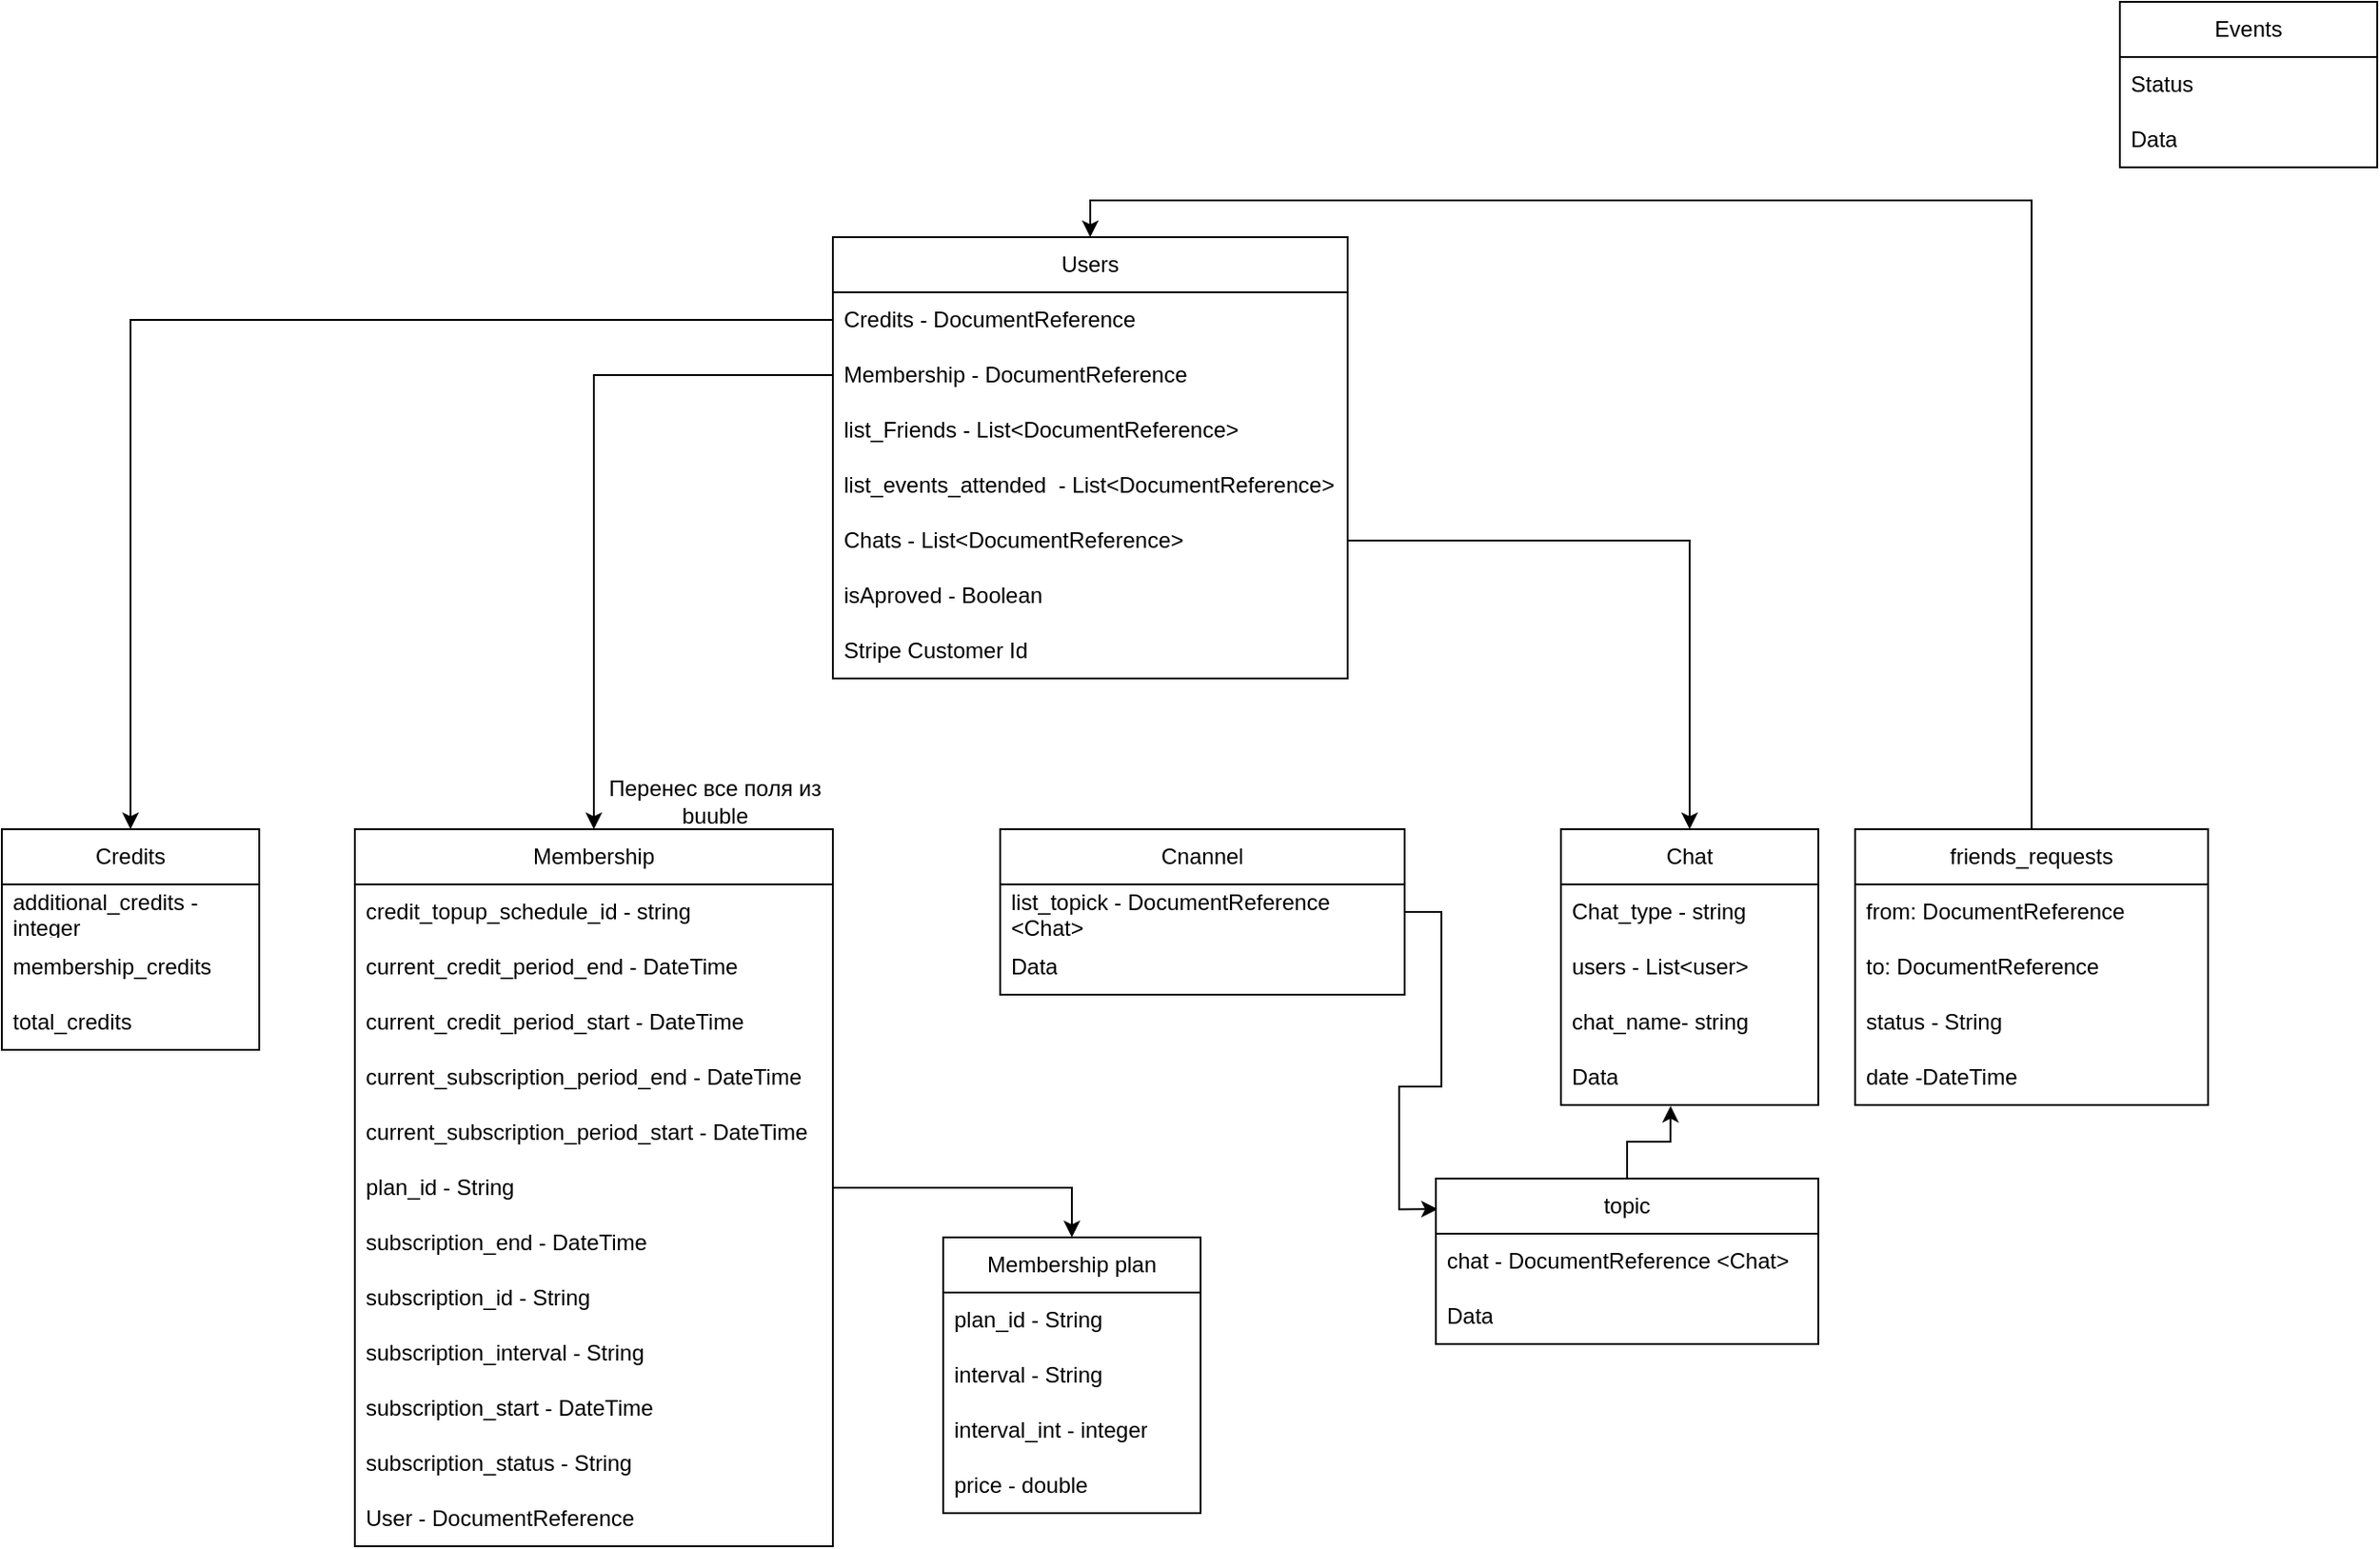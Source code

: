 <mxfile version="21.6.5" type="github">
  <diagram name="Страница 1" id="7uWI8yMCT6V2i9azPXxP">
    <mxGraphModel dx="756" dy="522" grid="1" gridSize="16" guides="1" tooltips="1" connect="1" arrows="1" fold="1" page="1" pageScale="1" pageWidth="1654" pageHeight="2336" math="0" shadow="0">
      <root>
        <mxCell id="0" />
        <mxCell id="1" parent="0" />
        <mxCell id="0OMVD_mRjX7vZtGVO0dA-204" value="Users" style="swimlane;fontStyle=0;childLayout=stackLayout;horizontal=1;startSize=30;horizontalStack=0;resizeParent=1;resizeParentMax=0;resizeLast=0;collapsible=1;marginBottom=0;whiteSpace=wrap;html=1;" parent="1" vertex="1">
          <mxGeometry x="516" y="176" width="280" height="240" as="geometry">
            <mxRectangle x="420" y="410" width="60" height="30" as="alternateBounds" />
          </mxGeometry>
        </mxCell>
        <mxCell id="JzQAFb34tLgpNDiV7Z2H-26" value="Credits - DocumentReference" style="text;strokeColor=none;fillColor=none;align=left;verticalAlign=middle;spacingLeft=4;spacingRight=4;overflow=hidden;points=[[0,0.5],[1,0.5]];portConstraint=eastwest;rotatable=0;whiteSpace=wrap;html=1;" parent="0OMVD_mRjX7vZtGVO0dA-204" vertex="1">
          <mxGeometry y="30" width="280" height="30" as="geometry" />
        </mxCell>
        <mxCell id="JzQAFb34tLgpNDiV7Z2H-5" value="Membership - DocumentReference" style="text;strokeColor=none;fillColor=none;align=left;verticalAlign=middle;spacingLeft=4;spacingRight=4;overflow=hidden;points=[[0,0.5],[1,0.5]];portConstraint=eastwest;rotatable=0;whiteSpace=wrap;html=1;" parent="0OMVD_mRjX7vZtGVO0dA-204" vertex="1">
          <mxGeometry y="60" width="280" height="30" as="geometry" />
        </mxCell>
        <mxCell id="0OMVD_mRjX7vZtGVO0dA-205" value="list_Friends - List&amp;lt;DocumentReference&amp;gt;" style="text;strokeColor=none;fillColor=none;align=left;verticalAlign=middle;spacingLeft=4;spacingRight=4;overflow=hidden;points=[[0,0.5],[1,0.5]];portConstraint=eastwest;rotatable=0;whiteSpace=wrap;html=1;" parent="0OMVD_mRjX7vZtGVO0dA-204" vertex="1">
          <mxGeometry y="90" width="280" height="30" as="geometry" />
        </mxCell>
        <mxCell id="JzQAFb34tLgpNDiV7Z2H-23" value="list_events_attended&amp;nbsp; - List&amp;lt;DocumentReference&amp;gt;" style="text;strokeColor=none;fillColor=none;align=left;verticalAlign=middle;spacingLeft=4;spacingRight=4;overflow=hidden;points=[[0,0.5],[1,0.5]];portConstraint=eastwest;rotatable=0;whiteSpace=wrap;html=1;" parent="0OMVD_mRjX7vZtGVO0dA-204" vertex="1">
          <mxGeometry y="120" width="280" height="30" as="geometry" />
        </mxCell>
        <mxCell id="JzQAFb34tLgpNDiV7Z2H-6" value="Chats - List&amp;lt;DocumentReference&amp;gt;" style="text;strokeColor=none;fillColor=none;align=left;verticalAlign=middle;spacingLeft=4;spacingRight=4;overflow=hidden;points=[[0,0.5],[1,0.5]];portConstraint=eastwest;rotatable=0;whiteSpace=wrap;html=1;" parent="0OMVD_mRjX7vZtGVO0dA-204" vertex="1">
          <mxGeometry y="150" width="280" height="30" as="geometry" />
        </mxCell>
        <mxCell id="JzQAFb34tLgpNDiV7Z2H-24" value="isAproved&amp;nbsp;- Boolean" style="text;strokeColor=none;fillColor=none;align=left;verticalAlign=middle;spacingLeft=4;spacingRight=4;overflow=hidden;points=[[0,0.5],[1,0.5]];portConstraint=eastwest;rotatable=0;whiteSpace=wrap;html=1;" parent="0OMVD_mRjX7vZtGVO0dA-204" vertex="1">
          <mxGeometry y="180" width="280" height="30" as="geometry" />
        </mxCell>
        <mxCell id="JzQAFb34tLgpNDiV7Z2H-25" value="Stripe Customer Id&amp;nbsp;" style="text;strokeColor=none;fillColor=none;align=left;verticalAlign=middle;spacingLeft=4;spacingRight=4;overflow=hidden;points=[[0,0.5],[1,0.5]];portConstraint=eastwest;rotatable=0;whiteSpace=wrap;html=1;" parent="0OMVD_mRjX7vZtGVO0dA-204" vertex="1">
          <mxGeometry y="210" width="280" height="30" as="geometry" />
        </mxCell>
        <mxCell id="JzQAFb34tLgpNDiV7Z2H-3" value="Membership" style="swimlane;fontStyle=0;childLayout=stackLayout;horizontal=1;startSize=30;horizontalStack=0;resizeParent=1;resizeParentMax=0;resizeLast=0;collapsible=1;marginBottom=0;whiteSpace=wrap;html=1;" parent="1" vertex="1">
          <mxGeometry x="256" y="498" width="260" height="390" as="geometry">
            <mxRectangle x="420" y="410" width="60" height="30" as="alternateBounds" />
          </mxGeometry>
        </mxCell>
        <mxCell id="JzQAFb34tLgpNDiV7Z2H-7" value="credit_topup_schedule_id - string" style="text;strokeColor=none;fillColor=none;align=left;verticalAlign=middle;spacingLeft=4;spacingRight=4;overflow=hidden;points=[[0,0.5],[1,0.5]];portConstraint=eastwest;rotatable=0;whiteSpace=wrap;html=1;" parent="JzQAFb34tLgpNDiV7Z2H-3" vertex="1">
          <mxGeometry y="30" width="260" height="30" as="geometry" />
        </mxCell>
        <mxCell id="JzQAFb34tLgpNDiV7Z2H-4" value="current_credit_period_end - DateTime" style="text;strokeColor=none;fillColor=none;align=left;verticalAlign=middle;spacingLeft=4;spacingRight=4;overflow=hidden;points=[[0,0.5],[1,0.5]];portConstraint=eastwest;rotatable=0;whiteSpace=wrap;html=1;" parent="JzQAFb34tLgpNDiV7Z2H-3" vertex="1">
          <mxGeometry y="60" width="260" height="30" as="geometry" />
        </mxCell>
        <mxCell id="JzQAFb34tLgpNDiV7Z2H-8" value="current_credit_period_start&amp;nbsp;- DateTime" style="text;strokeColor=none;fillColor=none;align=left;verticalAlign=middle;spacingLeft=4;spacingRight=4;overflow=hidden;points=[[0,0.5],[1,0.5]];portConstraint=eastwest;rotatable=0;whiteSpace=wrap;html=1;" parent="JzQAFb34tLgpNDiV7Z2H-3" vertex="1">
          <mxGeometry y="90" width="260" height="30" as="geometry" />
        </mxCell>
        <mxCell id="JzQAFb34tLgpNDiV7Z2H-9" value="current_subscription_period_end&amp;nbsp;- DateTime" style="text;strokeColor=none;fillColor=none;align=left;verticalAlign=middle;spacingLeft=4;spacingRight=4;overflow=hidden;points=[[0,0.5],[1,0.5]];portConstraint=eastwest;rotatable=0;whiteSpace=wrap;html=1;" parent="JzQAFb34tLgpNDiV7Z2H-3" vertex="1">
          <mxGeometry y="120" width="260" height="30" as="geometry" />
        </mxCell>
        <mxCell id="JzQAFb34tLgpNDiV7Z2H-10" value="current_subscription_period_start&amp;nbsp;- DateTime" style="text;strokeColor=none;fillColor=none;align=left;verticalAlign=middle;spacingLeft=4;spacingRight=4;overflow=hidden;points=[[0,0.5],[1,0.5]];portConstraint=eastwest;rotatable=0;whiteSpace=wrap;html=1;" parent="JzQAFb34tLgpNDiV7Z2H-3" vertex="1">
          <mxGeometry y="150" width="260" height="30" as="geometry" />
        </mxCell>
        <mxCell id="JzQAFb34tLgpNDiV7Z2H-11" value="plan_id - String" style="text;strokeColor=none;fillColor=none;align=left;verticalAlign=middle;spacingLeft=4;spacingRight=4;overflow=hidden;points=[[0,0.5],[1,0.5]];portConstraint=eastwest;rotatable=0;whiteSpace=wrap;html=1;" parent="JzQAFb34tLgpNDiV7Z2H-3" vertex="1">
          <mxGeometry y="180" width="260" height="30" as="geometry" />
        </mxCell>
        <mxCell id="JzQAFb34tLgpNDiV7Z2H-15" value="subscription_end&amp;nbsp;- DateTime" style="text;strokeColor=none;fillColor=none;align=left;verticalAlign=middle;spacingLeft=4;spacingRight=4;overflow=hidden;points=[[0,0.5],[1,0.5]];portConstraint=eastwest;rotatable=0;whiteSpace=wrap;html=1;" parent="JzQAFb34tLgpNDiV7Z2H-3" vertex="1">
          <mxGeometry y="210" width="260" height="30" as="geometry" />
        </mxCell>
        <mxCell id="JzQAFb34tLgpNDiV7Z2H-16" value="subscription_id - String" style="text;strokeColor=none;fillColor=none;align=left;verticalAlign=middle;spacingLeft=4;spacingRight=4;overflow=hidden;points=[[0,0.5],[1,0.5]];portConstraint=eastwest;rotatable=0;whiteSpace=wrap;html=1;" parent="JzQAFb34tLgpNDiV7Z2H-3" vertex="1">
          <mxGeometry y="240" width="260" height="30" as="geometry" />
        </mxCell>
        <mxCell id="JzQAFb34tLgpNDiV7Z2H-17" value="subscription_interval&amp;nbsp;- String" style="text;strokeColor=none;fillColor=none;align=left;verticalAlign=middle;spacingLeft=4;spacingRight=4;overflow=hidden;points=[[0,0.5],[1,0.5]];portConstraint=eastwest;rotatable=0;whiteSpace=wrap;html=1;" parent="JzQAFb34tLgpNDiV7Z2H-3" vertex="1">
          <mxGeometry y="270" width="260" height="30" as="geometry" />
        </mxCell>
        <mxCell id="JzQAFb34tLgpNDiV7Z2H-18" value="subscription_start&amp;nbsp;- DateTime" style="text;strokeColor=none;fillColor=none;align=left;verticalAlign=middle;spacingLeft=4;spacingRight=4;overflow=hidden;points=[[0,0.5],[1,0.5]];portConstraint=eastwest;rotatable=0;whiteSpace=wrap;html=1;" parent="JzQAFb34tLgpNDiV7Z2H-3" vertex="1">
          <mxGeometry y="300" width="260" height="30" as="geometry" />
        </mxCell>
        <mxCell id="JzQAFb34tLgpNDiV7Z2H-20" value="subscription_status - String" style="text;strokeColor=none;fillColor=none;align=left;verticalAlign=middle;spacingLeft=4;spacingRight=4;overflow=hidden;points=[[0,0.5],[1,0.5]];portConstraint=eastwest;rotatable=0;whiteSpace=wrap;html=1;" parent="JzQAFb34tLgpNDiV7Z2H-3" vertex="1">
          <mxGeometry y="330" width="260" height="30" as="geometry" />
        </mxCell>
        <mxCell id="JzQAFb34tLgpNDiV7Z2H-21" value="User - DocumentReference" style="text;strokeColor=none;fillColor=none;align=left;verticalAlign=middle;spacingLeft=4;spacingRight=4;overflow=hidden;points=[[0,0.5],[1,0.5]];portConstraint=eastwest;rotatable=0;whiteSpace=wrap;html=1;" parent="JzQAFb34tLgpNDiV7Z2H-3" vertex="1">
          <mxGeometry y="360" width="260" height="30" as="geometry" />
        </mxCell>
        <mxCell id="JzQAFb34tLgpNDiV7Z2H-22" style="edgeStyle=orthogonalEdgeStyle;rounded=0;orthogonalLoop=1;jettySize=auto;html=1;exitX=0;exitY=0.5;exitDx=0;exitDy=0;entryX=0.5;entryY=0;entryDx=0;entryDy=0;" parent="1" source="JzQAFb34tLgpNDiV7Z2H-5" target="JzQAFb34tLgpNDiV7Z2H-3" edge="1">
          <mxGeometry relative="1" as="geometry" />
        </mxCell>
        <mxCell id="JzQAFb34tLgpNDiV7Z2H-27" value="Credits" style="swimlane;fontStyle=0;childLayout=stackLayout;horizontal=1;startSize=30;horizontalStack=0;resizeParent=1;resizeParentMax=0;resizeLast=0;collapsible=1;marginBottom=0;whiteSpace=wrap;html=1;" parent="1" vertex="1">
          <mxGeometry x="64" y="498" width="140" height="120" as="geometry" />
        </mxCell>
        <mxCell id="JzQAFb34tLgpNDiV7Z2H-33" value="additional_credits - integer" style="text;strokeColor=none;fillColor=none;align=left;verticalAlign=middle;spacingLeft=4;spacingRight=4;overflow=hidden;points=[[0,0.5],[1,0.5]];portConstraint=eastwest;rotatable=0;whiteSpace=wrap;html=1;" parent="JzQAFb34tLgpNDiV7Z2H-27" vertex="1">
          <mxGeometry y="30" width="140" height="30" as="geometry" />
        </mxCell>
        <mxCell id="JzQAFb34tLgpNDiV7Z2H-34" value="membership_credits" style="text;strokeColor=none;fillColor=none;align=left;verticalAlign=middle;spacingLeft=4;spacingRight=4;overflow=hidden;points=[[0,0.5],[1,0.5]];portConstraint=eastwest;rotatable=0;whiteSpace=wrap;html=1;" parent="JzQAFb34tLgpNDiV7Z2H-27" vertex="1">
          <mxGeometry y="60" width="140" height="30" as="geometry" />
        </mxCell>
        <mxCell id="JzQAFb34tLgpNDiV7Z2H-28" value="total_credits" style="text;strokeColor=none;fillColor=none;align=left;verticalAlign=middle;spacingLeft=4;spacingRight=4;overflow=hidden;points=[[0,0.5],[1,0.5]];portConstraint=eastwest;rotatable=0;whiteSpace=wrap;html=1;" parent="JzQAFb34tLgpNDiV7Z2H-27" vertex="1">
          <mxGeometry y="90" width="140" height="30" as="geometry" />
        </mxCell>
        <mxCell id="JzQAFb34tLgpNDiV7Z2H-35" style="edgeStyle=orthogonalEdgeStyle;rounded=0;orthogonalLoop=1;jettySize=auto;html=1;" parent="1" source="JzQAFb34tLgpNDiV7Z2H-26" target="JzQAFb34tLgpNDiV7Z2H-27" edge="1">
          <mxGeometry relative="1" as="geometry" />
        </mxCell>
        <mxCell id="JzQAFb34tLgpNDiV7Z2H-37" value="Membership plan" style="swimlane;fontStyle=0;childLayout=stackLayout;horizontal=1;startSize=30;horizontalStack=0;resizeParent=1;resizeParentMax=0;resizeLast=0;collapsible=1;marginBottom=0;whiteSpace=wrap;html=1;" parent="1" vertex="1">
          <mxGeometry x="576" y="720" width="140" height="150" as="geometry" />
        </mxCell>
        <mxCell id="JzQAFb34tLgpNDiV7Z2H-38" value="plan_id - String" style="text;strokeColor=none;fillColor=none;align=left;verticalAlign=middle;spacingLeft=4;spacingRight=4;overflow=hidden;points=[[0,0.5],[1,0.5]];portConstraint=eastwest;rotatable=0;whiteSpace=wrap;html=1;" parent="JzQAFb34tLgpNDiV7Z2H-37" vertex="1">
          <mxGeometry y="30" width="140" height="30" as="geometry" />
        </mxCell>
        <mxCell id="JzQAFb34tLgpNDiV7Z2H-39" value="interval - String" style="text;strokeColor=none;fillColor=none;align=left;verticalAlign=middle;spacingLeft=4;spacingRight=4;overflow=hidden;points=[[0,0.5],[1,0.5]];portConstraint=eastwest;rotatable=0;whiteSpace=wrap;html=1;" parent="JzQAFb34tLgpNDiV7Z2H-37" vertex="1">
          <mxGeometry y="60" width="140" height="30" as="geometry" />
        </mxCell>
        <mxCell id="JzQAFb34tLgpNDiV7Z2H-40" value="interval_int - integer" style="text;strokeColor=none;fillColor=none;align=left;verticalAlign=middle;spacingLeft=4;spacingRight=4;overflow=hidden;points=[[0,0.5],[1,0.5]];portConstraint=eastwest;rotatable=0;whiteSpace=wrap;html=1;" parent="JzQAFb34tLgpNDiV7Z2H-37" vertex="1">
          <mxGeometry y="90" width="140" height="30" as="geometry" />
        </mxCell>
        <mxCell id="JzQAFb34tLgpNDiV7Z2H-42" value="price - double" style="text;strokeColor=none;fillColor=none;align=left;verticalAlign=middle;spacingLeft=4;spacingRight=4;overflow=hidden;points=[[0,0.5],[1,0.5]];portConstraint=eastwest;rotatable=0;whiteSpace=wrap;html=1;" parent="JzQAFb34tLgpNDiV7Z2H-37" vertex="1">
          <mxGeometry y="120" width="140" height="30" as="geometry" />
        </mxCell>
        <mxCell id="JzQAFb34tLgpNDiV7Z2H-41" style="edgeStyle=orthogonalEdgeStyle;rounded=0;orthogonalLoop=1;jettySize=auto;html=1;exitX=1;exitY=0.5;exitDx=0;exitDy=0;entryX=0.5;entryY=0;entryDx=0;entryDy=0;" parent="1" source="JzQAFb34tLgpNDiV7Z2H-11" target="JzQAFb34tLgpNDiV7Z2H-37" edge="1">
          <mxGeometry relative="1" as="geometry" />
        </mxCell>
        <mxCell id="JzQAFb34tLgpNDiV7Z2H-43" value="Events" style="swimlane;fontStyle=0;childLayout=stackLayout;horizontal=1;startSize=30;horizontalStack=0;resizeParent=1;resizeParentMax=0;resizeLast=0;collapsible=1;marginBottom=0;whiteSpace=wrap;html=1;" parent="1" vertex="1">
          <mxGeometry x="1216" y="48" width="140" height="90" as="geometry" />
        </mxCell>
        <mxCell id="JzQAFb34tLgpNDiV7Z2H-47" value="Status" style="text;strokeColor=none;fillColor=none;align=left;verticalAlign=middle;spacingLeft=4;spacingRight=4;overflow=hidden;points=[[0,0.5],[1,0.5]];portConstraint=eastwest;rotatable=0;whiteSpace=wrap;html=1;" parent="JzQAFb34tLgpNDiV7Z2H-43" vertex="1">
          <mxGeometry y="30" width="140" height="30" as="geometry" />
        </mxCell>
        <mxCell id="JzQAFb34tLgpNDiV7Z2H-44" value="Data" style="text;strokeColor=none;fillColor=none;align=left;verticalAlign=middle;spacingLeft=4;spacingRight=4;overflow=hidden;points=[[0,0.5],[1,0.5]];portConstraint=eastwest;rotatable=0;whiteSpace=wrap;html=1;" parent="JzQAFb34tLgpNDiV7Z2H-43" vertex="1">
          <mxGeometry y="60" width="140" height="30" as="geometry" />
        </mxCell>
        <mxCell id="JzQAFb34tLgpNDiV7Z2H-50" value="Chat" style="swimlane;fontStyle=0;childLayout=stackLayout;horizontal=1;startSize=30;horizontalStack=0;resizeParent=1;resizeParentMax=0;resizeLast=0;collapsible=1;marginBottom=0;whiteSpace=wrap;html=1;" parent="1" vertex="1">
          <mxGeometry x="912" y="498" width="140" height="150" as="geometry" />
        </mxCell>
        <mxCell id="JzQAFb34tLgpNDiV7Z2H-53" value="Chat_type - string" style="text;strokeColor=none;fillColor=none;align=left;verticalAlign=middle;spacingLeft=4;spacingRight=4;overflow=hidden;points=[[0,0.5],[1,0.5]];portConstraint=eastwest;rotatable=0;whiteSpace=wrap;html=1;" parent="JzQAFb34tLgpNDiV7Z2H-50" vertex="1">
          <mxGeometry y="30" width="140" height="30" as="geometry" />
        </mxCell>
        <mxCell id="JzQAFb34tLgpNDiV7Z2H-51" value="users - List&amp;lt;user&amp;gt;" style="text;strokeColor=none;fillColor=none;align=left;verticalAlign=middle;spacingLeft=4;spacingRight=4;overflow=hidden;points=[[0,0.5],[1,0.5]];portConstraint=eastwest;rotatable=0;whiteSpace=wrap;html=1;" parent="JzQAFb34tLgpNDiV7Z2H-50" vertex="1">
          <mxGeometry y="60" width="140" height="30" as="geometry" />
        </mxCell>
        <mxCell id="YWzo1OXBJicOlRAQBE-B-5" value="chat_name- string" style="text;strokeColor=none;fillColor=none;align=left;verticalAlign=middle;spacingLeft=4;spacingRight=4;overflow=hidden;points=[[0,0.5],[1,0.5]];portConstraint=eastwest;rotatable=0;whiteSpace=wrap;html=1;" parent="JzQAFb34tLgpNDiV7Z2H-50" vertex="1">
          <mxGeometry y="90" width="140" height="30" as="geometry" />
        </mxCell>
        <mxCell id="YWzo1OXBJicOlRAQBE-B-6" value="Data" style="text;strokeColor=none;fillColor=none;align=left;verticalAlign=middle;spacingLeft=4;spacingRight=4;overflow=hidden;points=[[0,0.5],[1,0.5]];portConstraint=eastwest;rotatable=0;whiteSpace=wrap;html=1;" parent="JzQAFb34tLgpNDiV7Z2H-50" vertex="1">
          <mxGeometry y="120" width="140" height="30" as="geometry" />
        </mxCell>
        <mxCell id="JzQAFb34tLgpNDiV7Z2H-54" style="edgeStyle=orthogonalEdgeStyle;rounded=0;orthogonalLoop=1;jettySize=auto;html=1;" parent="1" source="JzQAFb34tLgpNDiV7Z2H-6" target="JzQAFb34tLgpNDiV7Z2H-50" edge="1">
          <mxGeometry relative="1" as="geometry" />
        </mxCell>
        <mxCell id="d0qKm1ZZwWFrvvKtDT-_-6" style="edgeStyle=orthogonalEdgeStyle;rounded=0;orthogonalLoop=1;jettySize=auto;html=1;entryX=0.005;entryY=0.185;entryDx=0;entryDy=0;entryPerimeter=0;" edge="1" parent="1" source="YWzo1OXBJicOlRAQBE-B-2" target="d0qKm1ZZwWFrvvKtDT-_-1">
          <mxGeometry relative="1" as="geometry" />
        </mxCell>
        <mxCell id="YWzo1OXBJicOlRAQBE-B-2" value="Cnannel" style="swimlane;fontStyle=0;childLayout=stackLayout;horizontal=1;startSize=30;horizontalStack=0;resizeParent=1;resizeParentMax=0;resizeLast=0;collapsible=1;marginBottom=0;whiteSpace=wrap;html=1;" parent="1" vertex="1">
          <mxGeometry x="607" y="498" width="220" height="90" as="geometry" />
        </mxCell>
        <mxCell id="YWzo1OXBJicOlRAQBE-B-3" value="list_topick - DocumentReference &amp;lt;Chat&amp;gt;" style="text;strokeColor=none;fillColor=none;align=left;verticalAlign=middle;spacingLeft=4;spacingRight=4;overflow=hidden;points=[[0,0.5],[1,0.5]];portConstraint=eastwest;rotatable=0;whiteSpace=wrap;html=1;" parent="YWzo1OXBJicOlRAQBE-B-2" vertex="1">
          <mxGeometry y="30" width="220" height="30" as="geometry" />
        </mxCell>
        <mxCell id="YWzo1OXBJicOlRAQBE-B-4" value="Data" style="text;strokeColor=none;fillColor=none;align=left;verticalAlign=middle;spacingLeft=4;spacingRight=4;overflow=hidden;points=[[0,0.5],[1,0.5]];portConstraint=eastwest;rotatable=0;whiteSpace=wrap;html=1;" parent="YWzo1OXBJicOlRAQBE-B-2" vertex="1">
          <mxGeometry y="60" width="220" height="30" as="geometry" />
        </mxCell>
        <mxCell id="YWzo1OXBJicOlRAQBE-B-13" style="edgeStyle=orthogonalEdgeStyle;rounded=0;orthogonalLoop=1;jettySize=auto;html=1;exitX=0.5;exitY=0;exitDx=0;exitDy=0;entryX=0.5;entryY=0;entryDx=0;entryDy=0;" parent="1" source="YWzo1OXBJicOlRAQBE-B-8" target="0OMVD_mRjX7vZtGVO0dA-204" edge="1">
          <mxGeometry relative="1" as="geometry" />
        </mxCell>
        <mxCell id="YWzo1OXBJicOlRAQBE-B-8" value="friends_requests" style="swimlane;fontStyle=0;childLayout=stackLayout;horizontal=1;startSize=30;horizontalStack=0;resizeParent=1;resizeParentMax=0;resizeLast=0;collapsible=1;marginBottom=0;whiteSpace=wrap;html=1;" parent="1" vertex="1">
          <mxGeometry x="1072" y="498" width="192" height="150" as="geometry" />
        </mxCell>
        <mxCell id="YWzo1OXBJicOlRAQBE-B-9" value="from: DocumentReference" style="text;strokeColor=none;fillColor=none;align=left;verticalAlign=middle;spacingLeft=4;spacingRight=4;overflow=hidden;points=[[0,0.5],[1,0.5]];portConstraint=eastwest;rotatable=0;whiteSpace=wrap;html=1;" parent="YWzo1OXBJicOlRAQBE-B-8" vertex="1">
          <mxGeometry y="30" width="192" height="30" as="geometry" />
        </mxCell>
        <mxCell id="YWzo1OXBJicOlRAQBE-B-10" value="to: DocumentReference" style="text;strokeColor=none;fillColor=none;align=left;verticalAlign=middle;spacingLeft=4;spacingRight=4;overflow=hidden;points=[[0,0.5],[1,0.5]];portConstraint=eastwest;rotatable=0;whiteSpace=wrap;html=1;" parent="YWzo1OXBJicOlRAQBE-B-8" vertex="1">
          <mxGeometry y="60" width="192" height="30" as="geometry" />
        </mxCell>
        <mxCell id="YWzo1OXBJicOlRAQBE-B-11" value="status - String" style="text;strokeColor=none;fillColor=none;align=left;verticalAlign=middle;spacingLeft=4;spacingRight=4;overflow=hidden;points=[[0,0.5],[1,0.5]];portConstraint=eastwest;rotatable=0;whiteSpace=wrap;html=1;" parent="YWzo1OXBJicOlRAQBE-B-8" vertex="1">
          <mxGeometry y="90" width="192" height="30" as="geometry" />
        </mxCell>
        <mxCell id="YWzo1OXBJicOlRAQBE-B-12" value="date -DateTime" style="text;strokeColor=none;fillColor=none;align=left;verticalAlign=middle;spacingLeft=4;spacingRight=4;overflow=hidden;points=[[0,0.5],[1,0.5]];portConstraint=eastwest;rotatable=0;whiteSpace=wrap;html=1;" parent="YWzo1OXBJicOlRAQBE-B-8" vertex="1">
          <mxGeometry y="120" width="192" height="30" as="geometry" />
        </mxCell>
        <mxCell id="YWzo1OXBJicOlRAQBE-B-15" value="Перенес все поля из buuble" style="text;html=1;strokeColor=none;fillColor=none;align=center;verticalAlign=middle;whiteSpace=wrap;rounded=0;" parent="1" vertex="1">
          <mxGeometry x="388" y="468" width="128" height="30" as="geometry" />
        </mxCell>
        <mxCell id="d0qKm1ZZwWFrvvKtDT-_-5" style="edgeStyle=orthogonalEdgeStyle;rounded=0;orthogonalLoop=1;jettySize=auto;html=1;entryX=0.426;entryY=1.016;entryDx=0;entryDy=0;entryPerimeter=0;" edge="1" parent="1" source="d0qKm1ZZwWFrvvKtDT-_-1" target="YWzo1OXBJicOlRAQBE-B-6">
          <mxGeometry relative="1" as="geometry" />
        </mxCell>
        <mxCell id="d0qKm1ZZwWFrvvKtDT-_-1" value="topic" style="swimlane;fontStyle=0;childLayout=stackLayout;horizontal=1;startSize=30;horizontalStack=0;resizeParent=1;resizeParentMax=0;resizeLast=0;collapsible=1;marginBottom=0;whiteSpace=wrap;html=1;" vertex="1" parent="1">
          <mxGeometry x="844" y="688" width="208" height="90" as="geometry" />
        </mxCell>
        <mxCell id="d0qKm1ZZwWFrvvKtDT-_-2" value="chat - DocumentReference &amp;lt;Chat&amp;gt;" style="text;strokeColor=none;fillColor=none;align=left;verticalAlign=middle;spacingLeft=4;spacingRight=4;overflow=hidden;points=[[0,0.5],[1,0.5]];portConstraint=eastwest;rotatable=0;whiteSpace=wrap;html=1;" vertex="1" parent="d0qKm1ZZwWFrvvKtDT-_-1">
          <mxGeometry y="30" width="208" height="30" as="geometry" />
        </mxCell>
        <mxCell id="d0qKm1ZZwWFrvvKtDT-_-3" value="Data" style="text;strokeColor=none;fillColor=none;align=left;verticalAlign=middle;spacingLeft=4;spacingRight=4;overflow=hidden;points=[[0,0.5],[1,0.5]];portConstraint=eastwest;rotatable=0;whiteSpace=wrap;html=1;" vertex="1" parent="d0qKm1ZZwWFrvvKtDT-_-1">
          <mxGeometry y="60" width="208" height="30" as="geometry" />
        </mxCell>
      </root>
    </mxGraphModel>
  </diagram>
</mxfile>
